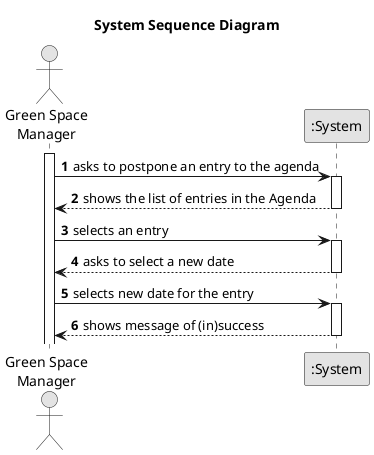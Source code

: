 @startuml
skinparam monochrome true
skinparam packageStyle rectangle
skinparam shadowing false

title System Sequence Diagram

autonumber

actor "Green Space\nManager" as Employee
participant ":System" as System

activate Employee

    Employee -> System : asks to postpone an entry to the agenda
    activate System

    System --> Employee : shows the list of entries in the Agenda
    deactivate System

    Employee -> System : selects an entry
    activate System

    System --> Employee : asks to select a new date
    deactivate System

    Employee -> System : selects new date for the entry
    activate System

    System --> Employee : shows message of (in)success
    deactivate System

@enduml
